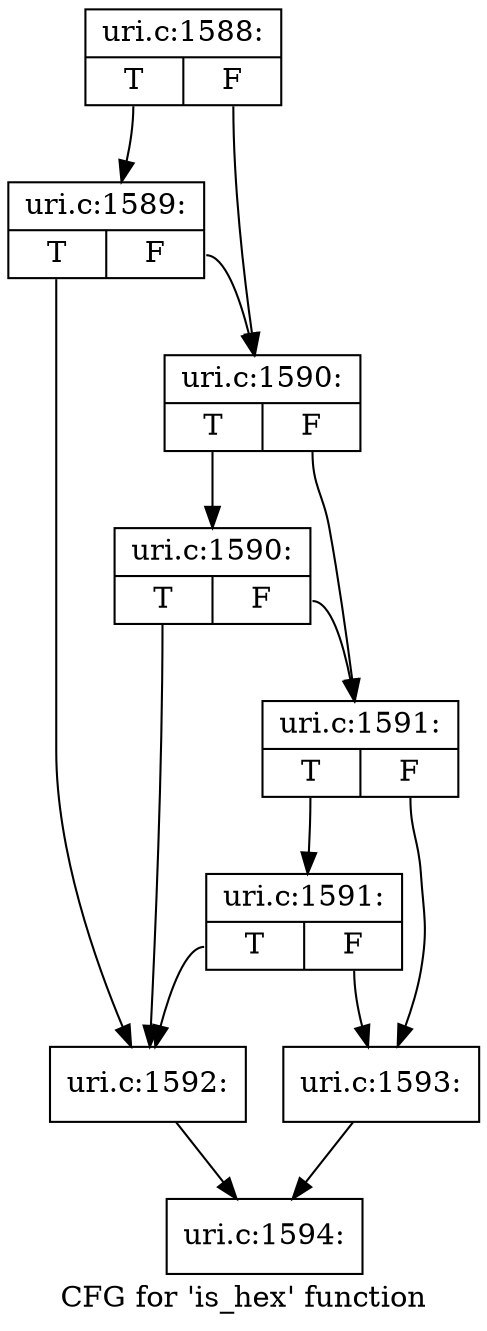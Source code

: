 digraph "CFG for 'is_hex' function" {
	label="CFG for 'is_hex' function";

	Node0x49aca70 [shape=record,label="{uri.c:1588:|{<s0>T|<s1>F}}"];
	Node0x49aca70:s0 -> Node0x49c8380;
	Node0x49aca70:s1 -> Node0x49c8300;
	Node0x49c8380 [shape=record,label="{uri.c:1589:|{<s0>T|<s1>F}}"];
	Node0x49c8380:s0 -> Node0x49d7580;
	Node0x49c8380:s1 -> Node0x49c8300;
	Node0x49c8300 [shape=record,label="{uri.c:1590:|{<s0>T|<s1>F}}"];
	Node0x49c8300:s0 -> Node0x49d8140;
	Node0x49c8300:s1 -> Node0x49c8280;
	Node0x49d8140 [shape=record,label="{uri.c:1590:|{<s0>T|<s1>F}}"];
	Node0x49d8140:s0 -> Node0x49d7580;
	Node0x49d8140:s1 -> Node0x49c8280;
	Node0x49c8280 [shape=record,label="{uri.c:1591:|{<s0>T|<s1>F}}"];
	Node0x49c8280:s0 -> Node0x49d8680;
	Node0x49c8280:s1 -> Node0x49d75d0;
	Node0x49d8680 [shape=record,label="{uri.c:1591:|{<s0>T|<s1>F}}"];
	Node0x49d8680:s0 -> Node0x49d7580;
	Node0x49d8680:s1 -> Node0x49d75d0;
	Node0x49d7580 [shape=record,label="{uri.c:1592:}"];
	Node0x49d7580 -> Node0x49d76a0;
	Node0x49d75d0 [shape=record,label="{uri.c:1593:}"];
	Node0x49d75d0 -> Node0x49d76a0;
	Node0x49d76a0 [shape=record,label="{uri.c:1594:}"];
}
